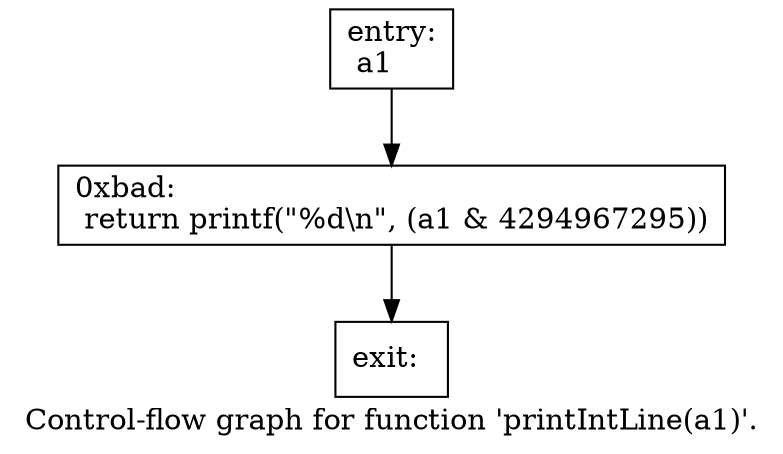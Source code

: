 digraph "Control-flow graph for function 'printIntLine(a1)'." {
  label="Control-flow graph for function 'printIntLine(a1)'.";
  node [shape=record];

  Node0774BFB8 [label="{entry:\l  a1\l}"];
  Node0774BFB8 -> Node0774CCA8;
  Node0774CCA8 [label="{0xbad:\l  return printf(\"%d\\n\", (a1 & 4294967295))\l}"];
  Node0774CCA8 -> Node0774C8B8;
  Node0774C8B8 [label="{exit:\l}"];

}

